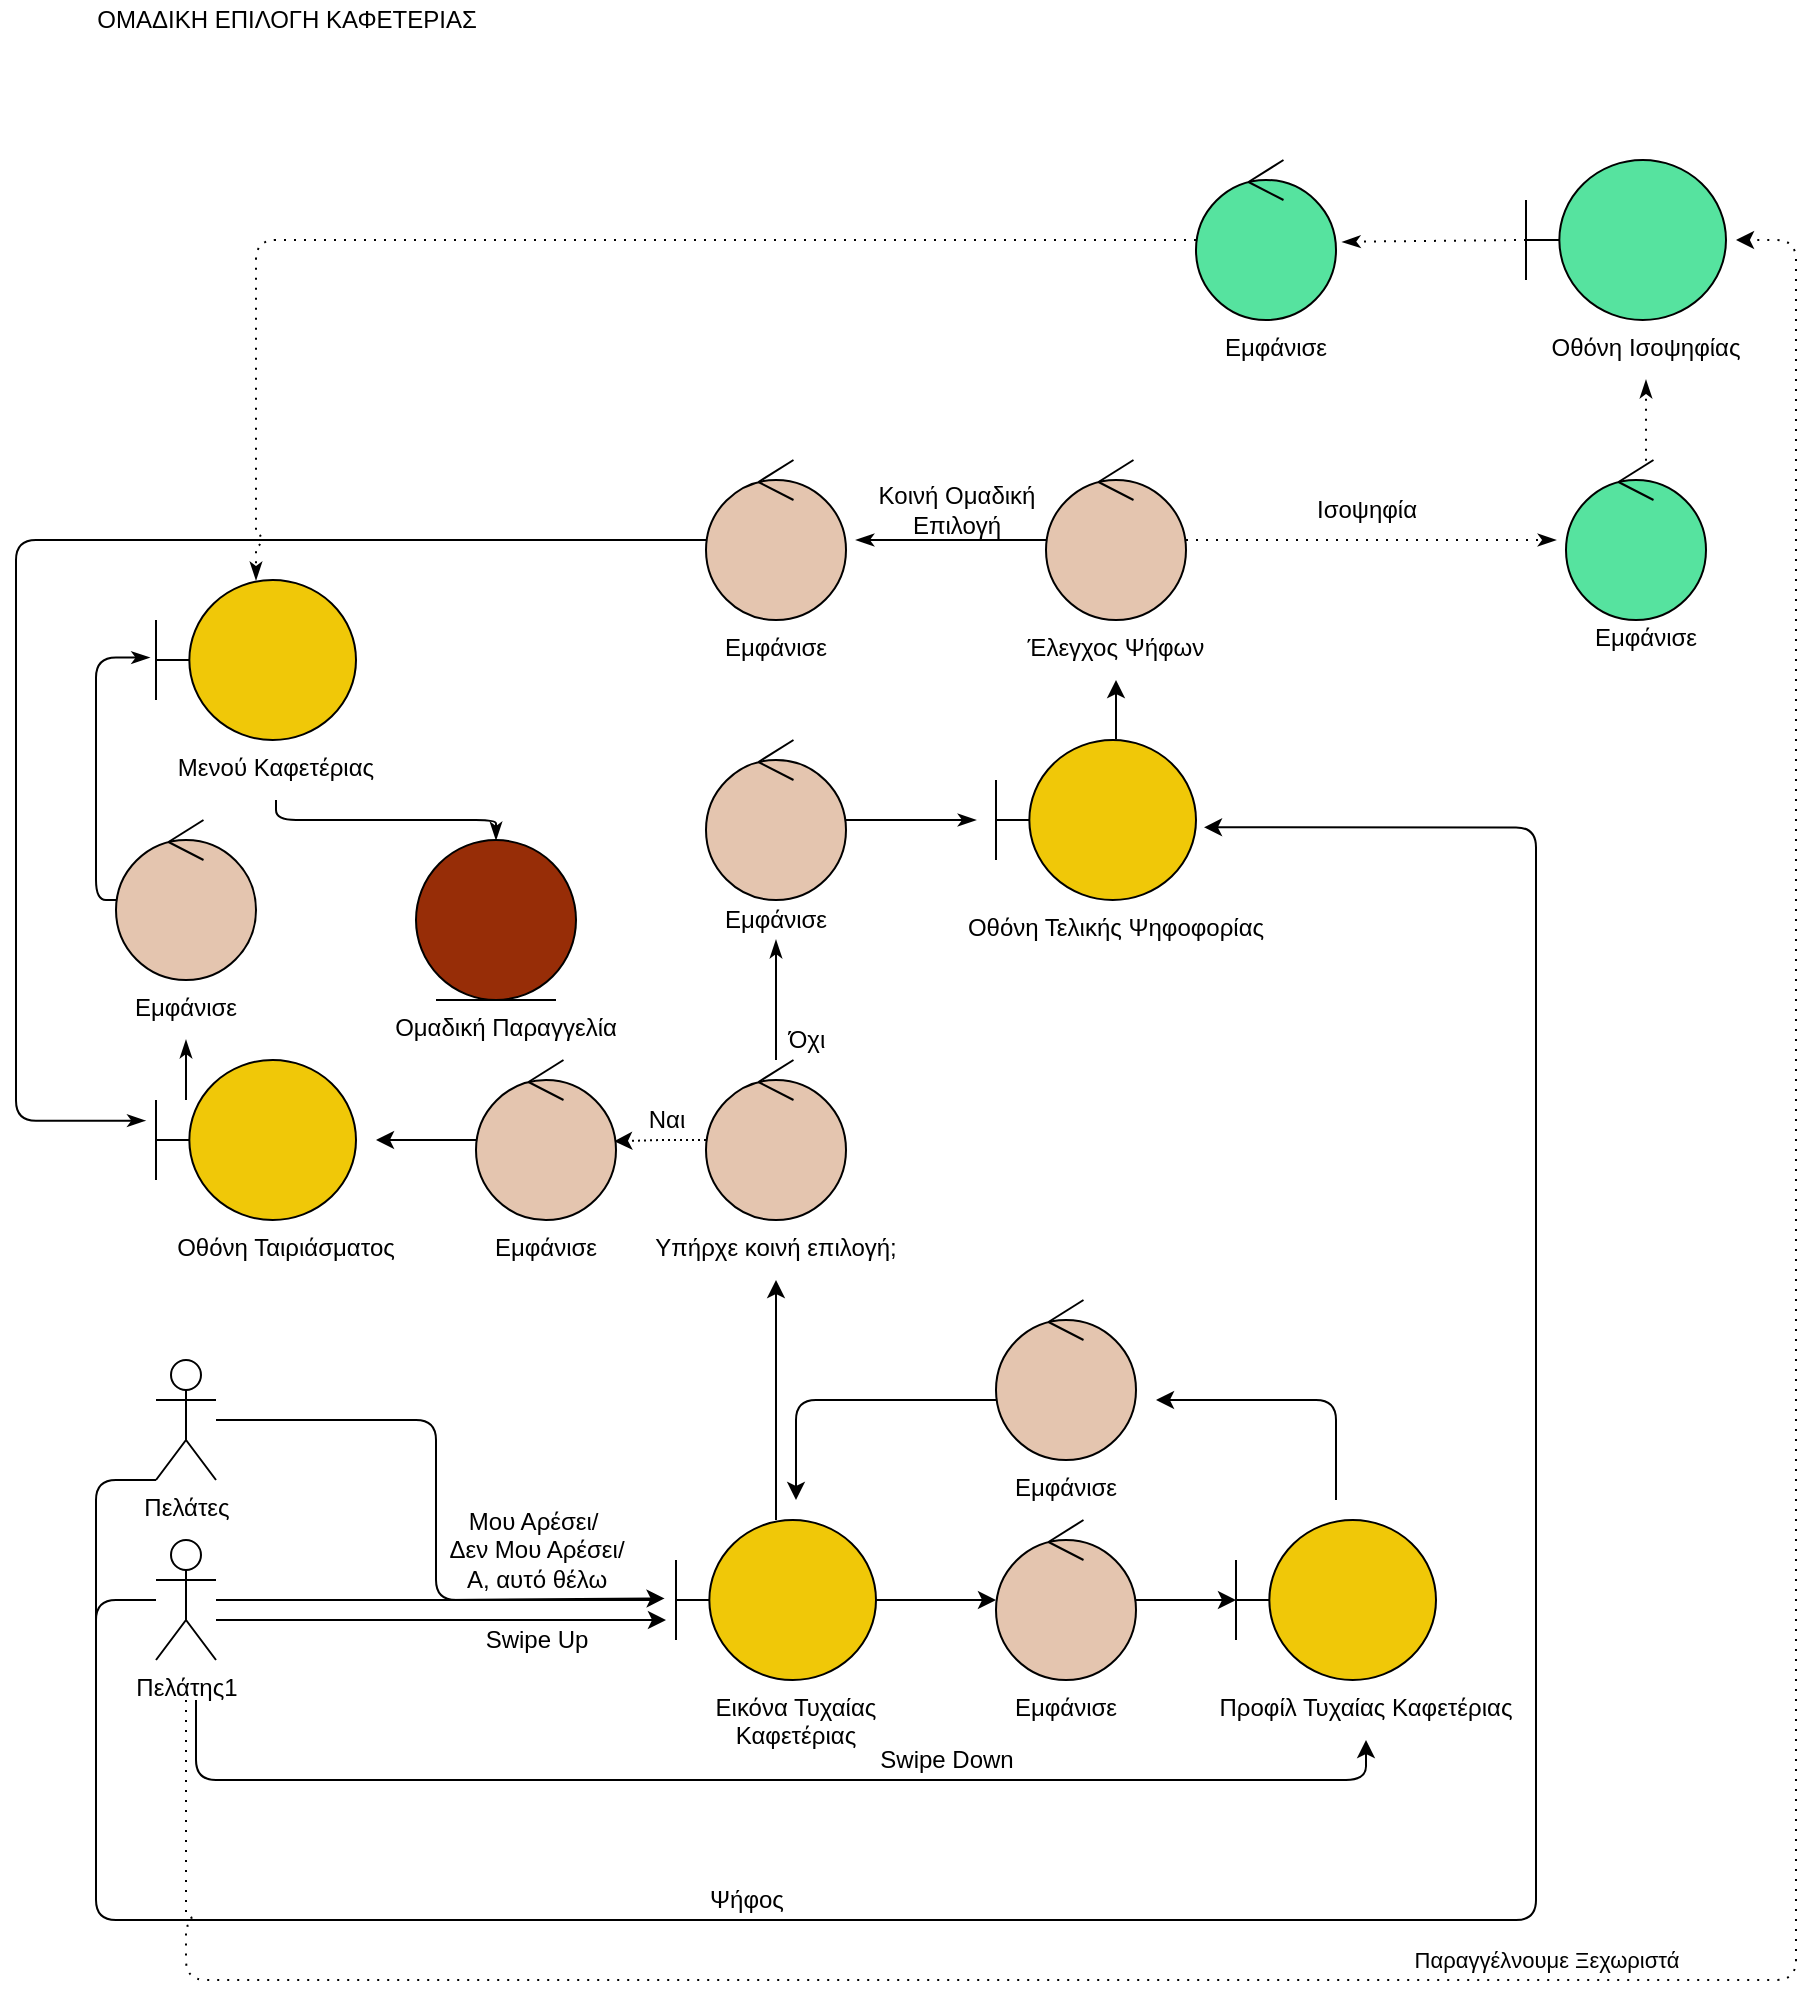 <mxfile version="18.0.5" type="device"><diagram id="_NEF_zK0TXl3RWh3A6Ux" name="Page-1"><mxGraphModel dx="2076" dy="1158" grid="1" gridSize="10" guides="1" tooltips="1" connect="1" arrows="1" fold="1" page="1" pageScale="1" pageWidth="850" pageHeight="1100" math="0" shadow="0"><root><mxCell id="0"/><mxCell id="1" parent="0"/><mxCell id="1qHovcCD5uMdtW0SAo7G-227" style="edgeStyle=orthogonalEdgeStyle;rounded=1;orthogonalLoop=1;jettySize=auto;html=1;fontColor=#000000;endArrow=classic;endFill=1;entryX=1.019;entryY=0.488;entryDx=0;entryDy=0;entryPerimeter=0;" parent="1" edge="1"><mxGeometry relative="1" as="geometry"><mxPoint x="1796.9" y="1529.04" as="targetPoint"/><Array as="points"><mxPoint x="2352" y="1460"/><mxPoint x="1815" y="1460"/><mxPoint x="1815" y="1530"/><mxPoint x="1797" y="1530"/></Array></mxGeometry></mxCell><mxCell id="Pctli4Qn2rVGLYhapta--1" value="ΟΜΑΔΙΚΗ ΕΠΙΛΟΓΗ ΚΑΦΕΤΕΡΙΑΣ" style="text;html=1;align=center;verticalAlign=middle;resizable=0;points=[];autosize=1;strokeColor=none;fillColor=none;" vertex="1" parent="1"><mxGeometry x="40" y="20" width="210" height="20" as="geometry"/></mxCell><mxCell id="Pctli4Qn2rVGLYhapta--2" style="edgeStyle=orthogonalEdgeStyle;rounded=0;orthogonalLoop=1;jettySize=auto;html=1;entryX=-0.057;entryY=0.49;entryDx=0;entryDy=0;entryPerimeter=0;" edge="1" parent="1" source="Pctli4Qn2rVGLYhapta--4" target="Pctli4Qn2rVGLYhapta--7"><mxGeometry relative="1" as="geometry"/></mxCell><mxCell id="Pctli4Qn2rVGLYhapta--3" style="edgeStyle=elbowEdgeStyle;rounded=1;jumpStyle=arc;orthogonalLoop=1;jettySize=auto;html=1;startArrow=none;startFill=0;endArrow=none;endFill=0;" edge="1" parent="1" source="Pctli4Qn2rVGLYhapta--4"><mxGeometry relative="1" as="geometry"><mxPoint x="50" y="960" as="targetPoint"/><Array as="points"><mxPoint x="50" y="920"/></Array></mxGeometry></mxCell><mxCell id="Pctli4Qn2rVGLYhapta--4" value="Πελάτης1" style="shape=umlActor;verticalLabelPosition=bottom;verticalAlign=top;html=1;outlineConnect=0;" vertex="1" parent="1"><mxGeometry x="80" y="790" width="30" height="60" as="geometry"/></mxCell><mxCell id="Pctli4Qn2rVGLYhapta--5" style="edgeStyle=orthogonalEdgeStyle;rounded=0;orthogonalLoop=1;jettySize=auto;html=1;entryX=0;entryY=0.5;entryDx=0;entryDy=0;entryPerimeter=0;" edge="1" parent="1" source="Pctli4Qn2rVGLYhapta--7" target="Pctli4Qn2rVGLYhapta--11"><mxGeometry relative="1" as="geometry"/></mxCell><mxCell id="Pctli4Qn2rVGLYhapta--6" style="edgeStyle=elbowEdgeStyle;rounded=1;orthogonalLoop=1;jettySize=auto;html=1;" edge="1" parent="1" source="Pctli4Qn2rVGLYhapta--7"><mxGeometry relative="1" as="geometry"><mxPoint x="390" y="660" as="targetPoint"/></mxGeometry></mxCell><mxCell id="Pctli4Qn2rVGLYhapta--7" value="" style="shape=umlBoundary;whiteSpace=wrap;html=1;fillColor=#F0C808;" vertex="1" parent="1"><mxGeometry x="340" y="780" width="100" height="80" as="geometry"/></mxCell><mxCell id="Pctli4Qn2rVGLYhapta--8" value="&lt;span style=&quot;font-family: helvetica; font-size: 12px; font-style: normal; font-weight: 400; letter-spacing: normal; text-indent: 0px; text-transform: none; word-spacing: 0px; display: inline; float: none;&quot;&gt;Εικόνα Τυχαίας &lt;br&gt;Καφετέριας&lt;/span&gt;" style="text;whiteSpace=wrap;html=1;fillColor=none;align=center;fontColor=default;labelBackgroundColor=none;" vertex="1" parent="1"><mxGeometry x="340" y="860" width="120" height="30" as="geometry"/></mxCell><mxCell id="Pctli4Qn2rVGLYhapta--9" value="Swipe Up" style="text;html=1;align=center;verticalAlign=middle;resizable=0;points=[];autosize=1;strokeColor=none;fillColor=none;" vertex="1" parent="1"><mxGeometry x="235" y="830" width="70" height="20" as="geometry"/></mxCell><mxCell id="Pctli4Qn2rVGLYhapta--10" style="edgeStyle=orthogonalEdgeStyle;rounded=0;orthogonalLoop=1;jettySize=auto;html=1;" edge="1" parent="1" source="Pctli4Qn2rVGLYhapta--11"><mxGeometry relative="1" as="geometry"><mxPoint x="620" y="820" as="targetPoint"/></mxGeometry></mxCell><mxCell id="Pctli4Qn2rVGLYhapta--11" value="" style="ellipse;shape=umlControl;whiteSpace=wrap;html=1;fillColor=#E4C5AF;" vertex="1" parent="1"><mxGeometry x="500" y="780" width="70" height="80" as="geometry"/></mxCell><mxCell id="Pctli4Qn2rVGLYhapta--12" value="&lt;meta charset=&quot;utf-8&quot;&gt;&lt;span style=&quot;font-family: helvetica; font-size: 12px; font-style: normal; font-weight: 400; letter-spacing: normal; text-indent: 0px; text-transform: none; word-spacing: 0px; display: inline; float: none;&quot;&gt;Εμφάνισε&lt;/span&gt;" style="text;whiteSpace=wrap;html=1;fillColor=none;align=center;fontColor=default;labelBackgroundColor=none;" vertex="1" parent="1"><mxGeometry x="495" y="860" width="80" height="30" as="geometry"/></mxCell><mxCell id="Pctli4Qn2rVGLYhapta--13" style="edgeStyle=elbowEdgeStyle;rounded=1;orthogonalLoop=1;jettySize=auto;html=1;elbow=vertical;" edge="1" parent="1"><mxGeometry relative="1" as="geometry"><mxPoint x="670" y="770" as="sourcePoint"/><mxPoint x="580" y="720" as="targetPoint"/><Array as="points"><mxPoint x="640" y="720"/></Array></mxGeometry></mxCell><mxCell id="Pctli4Qn2rVGLYhapta--14" value="" style="shape=umlBoundary;whiteSpace=wrap;html=1;fillColor=#F0C808;" vertex="1" parent="1"><mxGeometry x="620" y="780" width="100" height="80" as="geometry"/></mxCell><mxCell id="Pctli4Qn2rVGLYhapta--15" value="&lt;meta charset=&quot;utf-8&quot;&gt;&lt;span style=&quot;font-family: helvetica; font-size: 12px; font-style: normal; font-weight: 400; letter-spacing: normal; text-indent: 0px; text-transform: none; word-spacing: 0px; display: inline; float: none;&quot;&gt;Προφίλ Τυχαίας Καφετέριας&lt;/span&gt;" style="text;whiteSpace=wrap;html=1;fillColor=none;align=center;fontColor=default;labelBackgroundColor=none;" vertex="1" parent="1"><mxGeometry x="590" y="860" width="190" height="30" as="geometry"/></mxCell><mxCell id="Pctli4Qn2rVGLYhapta--16" value="" style="endArrow=classic;html=1;rounded=1;entryX=0.5;entryY=1;entryDx=0;entryDy=0;edgeStyle=elbowEdgeStyle;elbow=vertical;" edge="1" parent="1" target="Pctli4Qn2rVGLYhapta--15"><mxGeometry width="50" height="50" relative="1" as="geometry"><mxPoint x="100" y="870" as="sourcePoint"/><mxPoint x="660" y="920" as="targetPoint"/><Array as="points"><mxPoint x="450" y="910"/></Array></mxGeometry></mxCell><mxCell id="Pctli4Qn2rVGLYhapta--17" value="Swipe Down" style="text;html=1;align=center;verticalAlign=middle;resizable=0;points=[];autosize=1;strokeColor=none;fillColor=none;" vertex="1" parent="1"><mxGeometry x="435" y="890" width="80" height="20" as="geometry"/></mxCell><mxCell id="Pctli4Qn2rVGLYhapta--18" style="edgeStyle=elbowEdgeStyle;rounded=1;orthogonalLoop=1;jettySize=auto;html=1;endArrow=none;endFill=0;" edge="1" parent="1" source="Pctli4Qn2rVGLYhapta--19"><mxGeometry relative="1" as="geometry"><mxPoint x="330" y="820" as="targetPoint"/></mxGeometry></mxCell><mxCell id="Pctli4Qn2rVGLYhapta--19" value="Πελάτες" style="shape=umlActor;verticalLabelPosition=bottom;verticalAlign=top;html=1;outlineConnect=0;" vertex="1" parent="1"><mxGeometry x="80" y="700" width="30" height="60" as="geometry"/></mxCell><mxCell id="Pctli4Qn2rVGLYhapta--20" style="edgeStyle=elbowEdgeStyle;rounded=1;orthogonalLoop=1;jettySize=auto;html=1;exitX=0;exitY=0.625;exitDx=0;exitDy=0;exitPerimeter=0;" edge="1" parent="1" source="Pctli4Qn2rVGLYhapta--21"><mxGeometry relative="1" as="geometry"><mxPoint x="400" y="770" as="targetPoint"/><Array as="points"><mxPoint x="400" y="740"/><mxPoint x="390" y="720"/></Array></mxGeometry></mxCell><mxCell id="Pctli4Qn2rVGLYhapta--21" value="" style="ellipse;shape=umlControl;whiteSpace=wrap;html=1;fillColor=#E4C5AF;" vertex="1" parent="1"><mxGeometry x="500" y="670" width="70" height="80" as="geometry"/></mxCell><mxCell id="Pctli4Qn2rVGLYhapta--22" value="&lt;meta charset=&quot;utf-8&quot;&gt;&lt;span style=&quot;font-family: helvetica; font-size: 12px; font-style: normal; font-weight: 400; letter-spacing: normal; text-indent: 0px; text-transform: none; word-spacing: 0px; display: inline; float: none;&quot;&gt;Εμφάνισε&lt;/span&gt;" style="text;whiteSpace=wrap;html=1;fillColor=none;align=center;fontColor=default;labelBackgroundColor=none;" vertex="1" parent="1"><mxGeometry x="495" y="750" width="80" height="30" as="geometry"/></mxCell><mxCell id="Pctli4Qn2rVGLYhapta--23" value="" style="endArrow=classic;html=1;rounded=1;" edge="1" parent="1"><mxGeometry width="50" height="50" relative="1" as="geometry"><mxPoint x="110" y="830" as="sourcePoint"/><mxPoint x="335" y="830" as="targetPoint"/></mxGeometry></mxCell><mxCell id="Pctli4Qn2rVGLYhapta--24" value="Μου Αρέσει/&amp;nbsp;&lt;br&gt;Δεν Μου Αρέσει/&lt;br&gt;Α, αυτό θέλω" style="text;html=1;align=center;verticalAlign=middle;resizable=0;points=[];autosize=1;strokeColor=none;fillColor=none;" vertex="1" parent="1"><mxGeometry x="220" y="770" width="100" height="50" as="geometry"/></mxCell><mxCell id="Pctli4Qn2rVGLYhapta--25" style="edgeStyle=orthogonalEdgeStyle;rounded=0;orthogonalLoop=1;jettySize=auto;html=1;endArrow=classic;endFill=1;strokeColor=#000000;fillColor=#a20025;entryX=0.987;entryY=0.508;entryDx=0;entryDy=0;entryPerimeter=0;dashed=1;dashPattern=1 2;" edge="1" parent="1" source="Pctli4Qn2rVGLYhapta--27" target="Pctli4Qn2rVGLYhapta--30"><mxGeometry relative="1" as="geometry"><mxPoint x="320" y="590" as="targetPoint"/></mxGeometry></mxCell><mxCell id="Pctli4Qn2rVGLYhapta--26" style="edgeStyle=elbowEdgeStyle;rounded=1;orthogonalLoop=1;jettySize=auto;html=1;startArrow=none;startFill=0;endArrow=classicThin;endFill=1;" edge="1" parent="1" source="Pctli4Qn2rVGLYhapta--27"><mxGeometry relative="1" as="geometry"><mxPoint x="390" y="490" as="targetPoint"/><Array as="points"/></mxGeometry></mxCell><mxCell id="Pctli4Qn2rVGLYhapta--27" value="" style="ellipse;shape=umlControl;whiteSpace=wrap;html=1;fillColor=#E4C5AF;" vertex="1" parent="1"><mxGeometry x="355" y="550" width="70" height="80" as="geometry"/></mxCell><mxCell id="Pctli4Qn2rVGLYhapta--28" value="Όχι" style="text;html=1;align=center;verticalAlign=middle;resizable=0;points=[];autosize=1;strokeColor=none;fillColor=none;" vertex="1" parent="1"><mxGeometry x="390" y="530" width="30" height="20" as="geometry"/></mxCell><mxCell id="Pctli4Qn2rVGLYhapta--29" style="edgeStyle=orthogonalEdgeStyle;rounded=0;orthogonalLoop=1;jettySize=auto;html=1;endArrow=classic;endFill=1;strokeColor=#000000;fillColor=#a20025;" edge="1" parent="1" source="Pctli4Qn2rVGLYhapta--30"><mxGeometry relative="1" as="geometry"><mxPoint x="190" y="590" as="targetPoint"/></mxGeometry></mxCell><mxCell id="Pctli4Qn2rVGLYhapta--30" value="" style="ellipse;shape=umlControl;whiteSpace=wrap;html=1;fillColor=#E4C5AF;fontColor=#ffffff;strokeColor=#000000;" vertex="1" parent="1"><mxGeometry x="240" y="550" width="70" height="80" as="geometry"/></mxCell><mxCell id="Pctli4Qn2rVGLYhapta--31" value="Ναι" style="text;html=1;align=center;verticalAlign=middle;resizable=0;points=[];autosize=1;strokeColor=none;fillColor=none;" vertex="1" parent="1"><mxGeometry x="320" y="570" width="30" height="20" as="geometry"/></mxCell><mxCell id="Pctli4Qn2rVGLYhapta--32" value="&lt;meta charset=&quot;utf-8&quot;&gt;&lt;span style=&quot;font-family: helvetica; font-size: 12px; font-style: normal; font-weight: 400; letter-spacing: normal; text-indent: 0px; text-transform: none; word-spacing: 0px; display: inline; float: none;&quot;&gt;Υπήρχε κοινή επιλογή;&lt;/span&gt;" style="text;whiteSpace=wrap;html=1;fillColor=none;align=center;fontColor=default;labelBackgroundColor=none;" vertex="1" parent="1"><mxGeometry x="315" y="630" width="150" height="30" as="geometry"/></mxCell><mxCell id="Pctli4Qn2rVGLYhapta--33" value="&lt;meta charset=&quot;utf-8&quot;&gt;&lt;span style=&quot;font-family: helvetica; font-size: 12px; font-style: normal; font-weight: 400; letter-spacing: normal; text-indent: 0px; text-transform: none; word-spacing: 0px; display: inline; float: none;&quot;&gt;Εμφάνισε&lt;/span&gt;" style="text;whiteSpace=wrap;html=1;fillColor=none;align=center;fontColor=default;labelBackgroundColor=none;" vertex="1" parent="1"><mxGeometry x="235" y="630" width="80" height="30" as="geometry"/></mxCell><mxCell id="Pctli4Qn2rVGLYhapta--34" style="edgeStyle=elbowEdgeStyle;rounded=1;jumpStyle=arc;orthogonalLoop=1;jettySize=auto;html=1;entryX=0.5;entryY=1;entryDx=0;entryDy=0;startArrow=none;startFill=0;endArrow=classicThin;endFill=1;exitX=0.15;exitY=0.25;exitDx=0;exitDy=0;exitPerimeter=0;" edge="1" parent="1" source="Pctli4Qn2rVGLYhapta--35" target="Pctli4Qn2rVGLYhapta--71"><mxGeometry relative="1" as="geometry"/></mxCell><mxCell id="Pctli4Qn2rVGLYhapta--35" value="" style="shape=umlBoundary;whiteSpace=wrap;html=1;fillColor=#F0C808;fontColor=#ffffff;strokeColor=#000000;" vertex="1" parent="1"><mxGeometry x="80" y="550" width="100" height="80" as="geometry"/></mxCell><mxCell id="Pctli4Qn2rVGLYhapta--36" value="&lt;meta charset=&quot;utf-8&quot;&gt;&lt;span style=&quot;font-family: helvetica; font-size: 12px; font-style: normal; font-weight: 400; letter-spacing: normal; text-indent: 0px; text-transform: none; word-spacing: 0px; display: inline; float: none;&quot;&gt;Οθόνη Ταιριάσματος&lt;/span&gt;" style="text;whiteSpace=wrap;html=1;fillColor=none;align=center;fontColor=default;labelBackgroundColor=none;" vertex="1" parent="1"><mxGeometry x="70" y="630" width="150" height="30" as="geometry"/></mxCell><mxCell id="Pctli4Qn2rVGLYhapta--37" style="edgeStyle=elbowEdgeStyle;rounded=1;orthogonalLoop=1;jettySize=auto;html=1;startArrow=none;startFill=0;endArrow=classicThin;endFill=1;" edge="1" parent="1" source="Pctli4Qn2rVGLYhapta--38"><mxGeometry relative="1" as="geometry"><mxPoint x="490" y="430" as="targetPoint"/></mxGeometry></mxCell><mxCell id="Pctli4Qn2rVGLYhapta--38" value="" style="ellipse;shape=umlControl;whiteSpace=wrap;html=1;fillColor=#E4C5AF;fontColor=#ffffff;strokeColor=#000000;" vertex="1" parent="1"><mxGeometry x="355" y="390" width="70" height="80" as="geometry"/></mxCell><mxCell id="Pctli4Qn2rVGLYhapta--39" value="&lt;meta charset=&quot;utf-8&quot;&gt;&lt;span style=&quot;font-family: helvetica; font-size: 12px; font-style: normal; font-weight: 400; letter-spacing: normal; text-indent: 0px; text-transform: none; word-spacing: 0px; display: inline; float: none;&quot;&gt;Εμφάνισε&lt;/span&gt;" style="text;whiteSpace=wrap;html=1;fillColor=none;align=center;fontColor=default;labelBackgroundColor=none;" vertex="1" parent="1"><mxGeometry x="350" y="466" width="80" height="30" as="geometry"/></mxCell><mxCell id="Pctli4Qn2rVGLYhapta--40" value="" style="shape=umlBoundary;whiteSpace=wrap;html=1;fillColor=#F0C808;" vertex="1" parent="1"><mxGeometry x="500" y="390" width="100" height="80" as="geometry"/></mxCell><mxCell id="Pctli4Qn2rVGLYhapta--41" value="&lt;meta charset=&quot;utf-8&quot;&gt;&lt;span style=&quot;font-family: helvetica; font-size: 12px; font-style: normal; font-weight: 400; letter-spacing: normal; text-indent: 0px; text-transform: none; word-spacing: 0px; display: inline; float: none;&quot;&gt;Οθόνη Τελικής Ψηφοφορίας&lt;/span&gt;" style="text;whiteSpace=wrap;html=1;fillColor=none;align=center;fontColor=default;labelBackgroundColor=none;" vertex="1" parent="1"><mxGeometry x="465" y="470" width="190" height="30" as="geometry"/></mxCell><mxCell id="Pctli4Qn2rVGLYhapta--42" style="edgeStyle=orthogonalEdgeStyle;rounded=1;orthogonalLoop=1;jettySize=auto;html=1;endArrow=classic;endFill=1;jumpStyle=arc;entryX=1.04;entryY=0.546;entryDx=0;entryDy=0;entryPerimeter=0;exitX=0;exitY=1;exitDx=0;exitDy=0;exitPerimeter=0;" edge="1" parent="1" source="Pctli4Qn2rVGLYhapta--19" target="Pctli4Qn2rVGLYhapta--40"><mxGeometry relative="1" as="geometry"><mxPoint x="670.7" y="789.28" as="targetPoint"/><mxPoint x="220" y="1040" as="sourcePoint"/><Array as="points"><mxPoint x="50" y="760"/><mxPoint x="50" y="980"/><mxPoint x="770" y="980"/><mxPoint x="770" y="434"/></Array></mxGeometry></mxCell><mxCell id="Pctli4Qn2rVGLYhapta--43" value="Ψήφος" style="text;html=1;align=center;verticalAlign=middle;resizable=0;points=[];autosize=1;strokeColor=none;fillColor=none;" vertex="1" parent="1"><mxGeometry x="350" y="960" width="50" height="20" as="geometry"/></mxCell><mxCell id="Pctli4Qn2rVGLYhapta--44" style="edgeStyle=elbowEdgeStyle;rounded=1;jumpStyle=arc;orthogonalLoop=1;jettySize=auto;html=1;startArrow=none;startFill=0;endArrow=classicThin;endFill=1;" edge="1" parent="1" source="Pctli4Qn2rVGLYhapta--46"><mxGeometry relative="1" as="geometry"><mxPoint x="430" y="290" as="targetPoint"/></mxGeometry></mxCell><mxCell id="Pctli4Qn2rVGLYhapta--45" style="edgeStyle=elbowEdgeStyle;rounded=1;jumpStyle=arc;orthogonalLoop=1;jettySize=auto;html=1;startArrow=none;startFill=0;endArrow=classicThin;endFill=1;dashed=1;dashPattern=1 4;" edge="1" parent="1" source="Pctli4Qn2rVGLYhapta--46"><mxGeometry relative="1" as="geometry"><mxPoint x="780" y="290" as="targetPoint"/></mxGeometry></mxCell><mxCell id="Pctli4Qn2rVGLYhapta--46" value="" style="ellipse;shape=umlControl;whiteSpace=wrap;html=1;fillColor=#E4C5AF;" vertex="1" parent="1"><mxGeometry x="525" y="250" width="70" height="80" as="geometry"/></mxCell><mxCell id="Pctli4Qn2rVGLYhapta--47" value="&lt;meta charset=&quot;utf-8&quot;&gt;&lt;span style=&quot;font-family: helvetica; font-size: 12px; font-style: normal; font-weight: 400; letter-spacing: normal; text-indent: 0px; text-transform: none; word-spacing: 0px; display: inline; float: none;&quot;&gt;Έλεγχος Ψήφων&lt;/span&gt;" style="text;whiteSpace=wrap;html=1;fillColor=none;align=center;fontColor=default;labelBackgroundColor=none;" vertex="1" parent="1"><mxGeometry x="500" y="330" width="120" height="30" as="geometry"/></mxCell><mxCell id="Pctli4Qn2rVGLYhapta--48" value="" style="endArrow=classic;html=1;rounded=1;jumpStyle=arc;entryX=0.5;entryY=1;entryDx=0;entryDy=0;exitX=0.6;exitY=-0.004;exitDx=0;exitDy=0;exitPerimeter=0;" edge="1" parent="1" source="Pctli4Qn2rVGLYhapta--40" target="Pctli4Qn2rVGLYhapta--47"><mxGeometry width="50" height="50" relative="1" as="geometry"><mxPoint x="560" y="380" as="sourcePoint"/><mxPoint x="580" y="650" as="targetPoint"/></mxGeometry></mxCell><mxCell id="Pctli4Qn2rVGLYhapta--49" style="edgeStyle=elbowEdgeStyle;rounded=1;jumpStyle=arc;orthogonalLoop=1;jettySize=auto;html=1;startArrow=none;startFill=0;endArrow=classicThin;endFill=1;entryX=-0.053;entryY=0.379;entryDx=0;entryDy=0;entryPerimeter=0;" edge="1" parent="1" source="Pctli4Qn2rVGLYhapta--50" target="Pctli4Qn2rVGLYhapta--35"><mxGeometry relative="1" as="geometry"><mxPoint x="-10" y="510" as="targetPoint"/><Array as="points"><mxPoint x="10" y="400"/><mxPoint x="40" y="420"/></Array></mxGeometry></mxCell><mxCell id="Pctli4Qn2rVGLYhapta--50" value="" style="ellipse;shape=umlControl;whiteSpace=wrap;html=1;fillColor=#E4C5AF;fontColor=#000000;strokeColor=#000000;" vertex="1" parent="1"><mxGeometry x="355" y="250" width="70" height="80" as="geometry"/></mxCell><mxCell id="Pctli4Qn2rVGLYhapta--51" value="&lt;meta charset=&quot;utf-8&quot;&gt;&lt;span style=&quot;font-family: helvetica; font-size: 12px; font-style: normal; font-weight: 400; letter-spacing: normal; text-indent: 0px; text-transform: none; word-spacing: 0px; display: inline; float: none;&quot;&gt;Εμφάνισε&lt;/span&gt;" style="text;whiteSpace=wrap;html=1;fillColor=none;align=center;fontColor=default;labelBackgroundColor=none;" vertex="1" parent="1"><mxGeometry x="350" y="330" width="80" height="30" as="geometry"/></mxCell><mxCell id="Pctli4Qn2rVGLYhapta--52" value="Κοινή Ομαδική &lt;br&gt;Επιλογή" style="text;html=1;align=center;verticalAlign=middle;resizable=0;points=[];autosize=1;strokeColor=none;fillColor=none;fontColor=#000000;" vertex="1" parent="1"><mxGeometry x="435" y="260" width="90" height="30" as="geometry"/></mxCell><mxCell id="Pctli4Qn2rVGLYhapta--53" value="" style="shape=umlBoundary;whiteSpace=wrap;html=1;fillColor=#F0C808;" vertex="1" parent="1"><mxGeometry x="80" y="310" width="100" height="80" as="geometry"/></mxCell><mxCell id="Pctli4Qn2rVGLYhapta--54" style="edgeStyle=elbowEdgeStyle;rounded=1;jumpStyle=arc;orthogonalLoop=1;jettySize=auto;html=1;exitX=0.5;exitY=1;exitDx=0;exitDy=0;entryX=0.5;entryY=0;entryDx=0;entryDy=0;startArrow=none;startFill=0;endArrow=classicThin;endFill=1;" edge="1" parent="1" source="Pctli4Qn2rVGLYhapta--55" target="Pctli4Qn2rVGLYhapta--56"><mxGeometry relative="1" as="geometry"/></mxCell><mxCell id="Pctli4Qn2rVGLYhapta--55" value="&lt;meta charset=&quot;utf-8&quot;&gt;&lt;span style=&quot;font-family: helvetica; font-size: 12px; font-style: normal; font-weight: 400; letter-spacing: normal; text-indent: 0px; text-transform: none; word-spacing: 0px; display: inline; float: none;&quot;&gt;Μενού Καφετέριας&lt;/span&gt;" style="text;whiteSpace=wrap;html=1;fillColor=none;align=center;fontColor=default;labelBackgroundColor=none;" vertex="1" parent="1"><mxGeometry x="70" y="390" width="140" height="30" as="geometry"/></mxCell><mxCell id="Pctli4Qn2rVGLYhapta--56" value="" style="ellipse;shape=umlEntity;whiteSpace=wrap;html=1;fillColor=#972D07;" vertex="1" parent="1"><mxGeometry x="210" y="440" width="80" height="80" as="geometry"/></mxCell><mxCell id="Pctli4Qn2rVGLYhapta--57" value="&lt;meta charset=&quot;utf-8&quot;&gt;&lt;span style=&quot;font-family: helvetica; font-size: 12px; font-style: normal; font-weight: 400; letter-spacing: normal; text-indent: 0px; text-transform: none; word-spacing: 0px; display: inline; float: none;&quot;&gt;Ομαδική Παραγγελία&lt;/span&gt;" style="text;whiteSpace=wrap;html=1;fillColor=none;align=center;fontColor=default;labelBackgroundColor=none;" vertex="1" parent="1"><mxGeometry x="180" y="520" width="150" height="30" as="geometry"/></mxCell><mxCell id="Pctli4Qn2rVGLYhapta--58" value="Ισοψηφία" style="text;html=1;align=center;verticalAlign=middle;resizable=0;points=[];autosize=1;strokeColor=none;fillColor=none;fontColor=#000000;" vertex="1" parent="1"><mxGeometry x="650" y="265" width="70" height="20" as="geometry"/></mxCell><mxCell id="Pctli4Qn2rVGLYhapta--59" style="edgeStyle=elbowEdgeStyle;rounded=1;jumpStyle=arc;orthogonalLoop=1;jettySize=auto;html=1;entryX=0.5;entryY=1;entryDx=0;entryDy=0;startArrow=none;startFill=0;endArrow=classicThin;endFill=1;dashed=1;dashPattern=1 4;" edge="1" parent="1" source="Pctli4Qn2rVGLYhapta--60" target="Pctli4Qn2rVGLYhapta--64"><mxGeometry relative="1" as="geometry"/></mxCell><mxCell id="Pctli4Qn2rVGLYhapta--60" value="" style="ellipse;shape=umlControl;whiteSpace=wrap;html=1;fillColor=#56E39F;" vertex="1" parent="1"><mxGeometry x="785" y="250" width="70" height="80" as="geometry"/></mxCell><mxCell id="Pctli4Qn2rVGLYhapta--61" value="&lt;meta charset=&quot;utf-8&quot;&gt;&lt;span style=&quot;font-family: helvetica; font-size: 12px; font-style: normal; font-weight: 400; letter-spacing: normal; text-indent: 0px; text-transform: none; word-spacing: 0px; display: inline; float: none;&quot;&gt;Εμφάνισε&lt;/span&gt;" style="text;whiteSpace=wrap;html=1;fillColor=none;align=center;fontColor=default;labelBackgroundColor=none;" vertex="1" parent="1"><mxGeometry x="785" y="325" width="80" height="30" as="geometry"/></mxCell><mxCell id="Pctli4Qn2rVGLYhapta--62" style="edgeStyle=elbowEdgeStyle;rounded=1;jumpStyle=arc;orthogonalLoop=1;jettySize=auto;html=1;entryX=1.045;entryY=0.512;entryDx=0;entryDy=0;entryPerimeter=0;startArrow=none;startFill=0;endArrow=classicThin;endFill=1;dashed=1;dashPattern=1 4;" edge="1" parent="1" source="Pctli4Qn2rVGLYhapta--63" target="Pctli4Qn2rVGLYhapta--68"><mxGeometry relative="1" as="geometry"/></mxCell><mxCell id="Pctli4Qn2rVGLYhapta--63" value="" style="shape=umlBoundary;whiteSpace=wrap;html=1;fillColor=#56E39F;" vertex="1" parent="1"><mxGeometry x="765" y="100" width="100" height="80" as="geometry"/></mxCell><mxCell id="Pctli4Qn2rVGLYhapta--64" value="&lt;meta charset=&quot;utf-8&quot;&gt;&lt;span style=&quot;font-family: helvetica; font-size: 12px; font-style: normal; font-weight: 400; letter-spacing: normal; text-indent: 0px; text-transform: none; word-spacing: 0px; display: inline; float: none;&quot;&gt;Οθόνη Ισοψηφίας&lt;/span&gt;" style="text;whiteSpace=wrap;html=1;fillColor=none;align=center;fontColor=default;labelBackgroundColor=none;" vertex="1" parent="1"><mxGeometry x="760" y="180" width="130" height="30" as="geometry"/></mxCell><mxCell id="Pctli4Qn2rVGLYhapta--65" style="edgeStyle=orthogonalEdgeStyle;rounded=1;orthogonalLoop=1;jettySize=auto;html=1;fontColor=#000000;endArrow=classic;endFill=1;jumpStyle=arc;entryX=1.05;entryY=0.5;entryDx=0;entryDy=0;entryPerimeter=0;dashed=1;dashPattern=1 4;" edge="1" parent="1" target="Pctli4Qn2rVGLYhapta--63"><mxGeometry relative="1" as="geometry"><Array as="points"><mxPoint x="95" y="1010"/><mxPoint x="900" y="1010"/><mxPoint x="900" y="140"/></Array><mxPoint x="95" y="870" as="sourcePoint"/><mxPoint x="1180" y="410" as="targetPoint"/></mxGeometry></mxCell><mxCell id="Pctli4Qn2rVGLYhapta--66" value="Παραγγέλνουμε Ξεχωριστά" style="edgeLabel;html=1;align=center;verticalAlign=middle;resizable=0;points=[];fontColor=#000000;" vertex="1" connectable="0" parent="Pctli4Qn2rVGLYhapta--65"><mxGeometry x="-0.11" y="4" relative="1" as="geometry"><mxPoint x="-1" y="-6" as="offset"/></mxGeometry></mxCell><mxCell id="Pctli4Qn2rVGLYhapta--67" style="edgeStyle=elbowEdgeStyle;rounded=1;jumpStyle=arc;orthogonalLoop=1;jettySize=auto;html=1;startArrow=none;startFill=0;endArrow=classicThin;endFill=1;entryX=0.5;entryY=0;entryDx=0;entryDy=0;entryPerimeter=0;dashed=1;dashPattern=1 4;" edge="1" parent="1" source="Pctli4Qn2rVGLYhapta--68" target="Pctli4Qn2rVGLYhapta--53"><mxGeometry relative="1" as="geometry"><mxPoint x="130" y="300" as="targetPoint"/><Array as="points"><mxPoint x="130" y="210"/></Array></mxGeometry></mxCell><mxCell id="Pctli4Qn2rVGLYhapta--68" value="" style="ellipse;shape=umlControl;whiteSpace=wrap;html=1;fillColor=#56E39F;" vertex="1" parent="1"><mxGeometry x="600" y="100" width="70" height="80" as="geometry"/></mxCell><mxCell id="Pctli4Qn2rVGLYhapta--69" style="edgeStyle=elbowEdgeStyle;rounded=1;jumpStyle=arc;orthogonalLoop=1;jettySize=auto;html=1;entryX=-0.032;entryY=0.485;entryDx=0;entryDy=0;entryPerimeter=0;startArrow=none;startFill=0;endArrow=classicThin;endFill=1;" edge="1" parent="1" source="Pctli4Qn2rVGLYhapta--70" target="Pctli4Qn2rVGLYhapta--53"><mxGeometry relative="1" as="geometry"><Array as="points"><mxPoint x="50" y="410"/></Array></mxGeometry></mxCell><mxCell id="Pctli4Qn2rVGLYhapta--70" value="" style="ellipse;shape=umlControl;whiteSpace=wrap;html=1;fillColor=#E4C5AF;fontColor=#ffffff;strokeColor=#000000;" vertex="1" parent="1"><mxGeometry x="60" y="430" width="70" height="80" as="geometry"/></mxCell><mxCell id="Pctli4Qn2rVGLYhapta--71" value="&lt;meta charset=&quot;utf-8&quot;&gt;&lt;span style=&quot;font-family: helvetica; font-size: 12px; font-style: normal; font-weight: 400; letter-spacing: normal; text-indent: 0px; text-transform: none; word-spacing: 0px; display: inline; float: none;&quot;&gt;Εμφάνισε&lt;/span&gt;" style="text;whiteSpace=wrap;html=1;fillColor=none;align=center;fontColor=default;labelBackgroundColor=none;" vertex="1" parent="1"><mxGeometry x="55" y="510" width="80" height="30" as="geometry"/></mxCell><mxCell id="Pctli4Qn2rVGLYhapta--72" value="&lt;meta charset=&quot;utf-8&quot;&gt;&lt;span style=&quot;font-family: helvetica; font-size: 12px; font-style: normal; font-weight: 400; letter-spacing: normal; text-indent: 0px; text-transform: none; word-spacing: 0px; display: inline; float: none;&quot;&gt;Εμφάνισε&lt;/span&gt;" style="text;whiteSpace=wrap;html=1;fillColor=none;align=center;fontColor=default;labelBackgroundColor=none;" vertex="1" parent="1"><mxGeometry x="600" y="180" width="80" height="30" as="geometry"/></mxCell></root></mxGraphModel></diagram></mxfile>